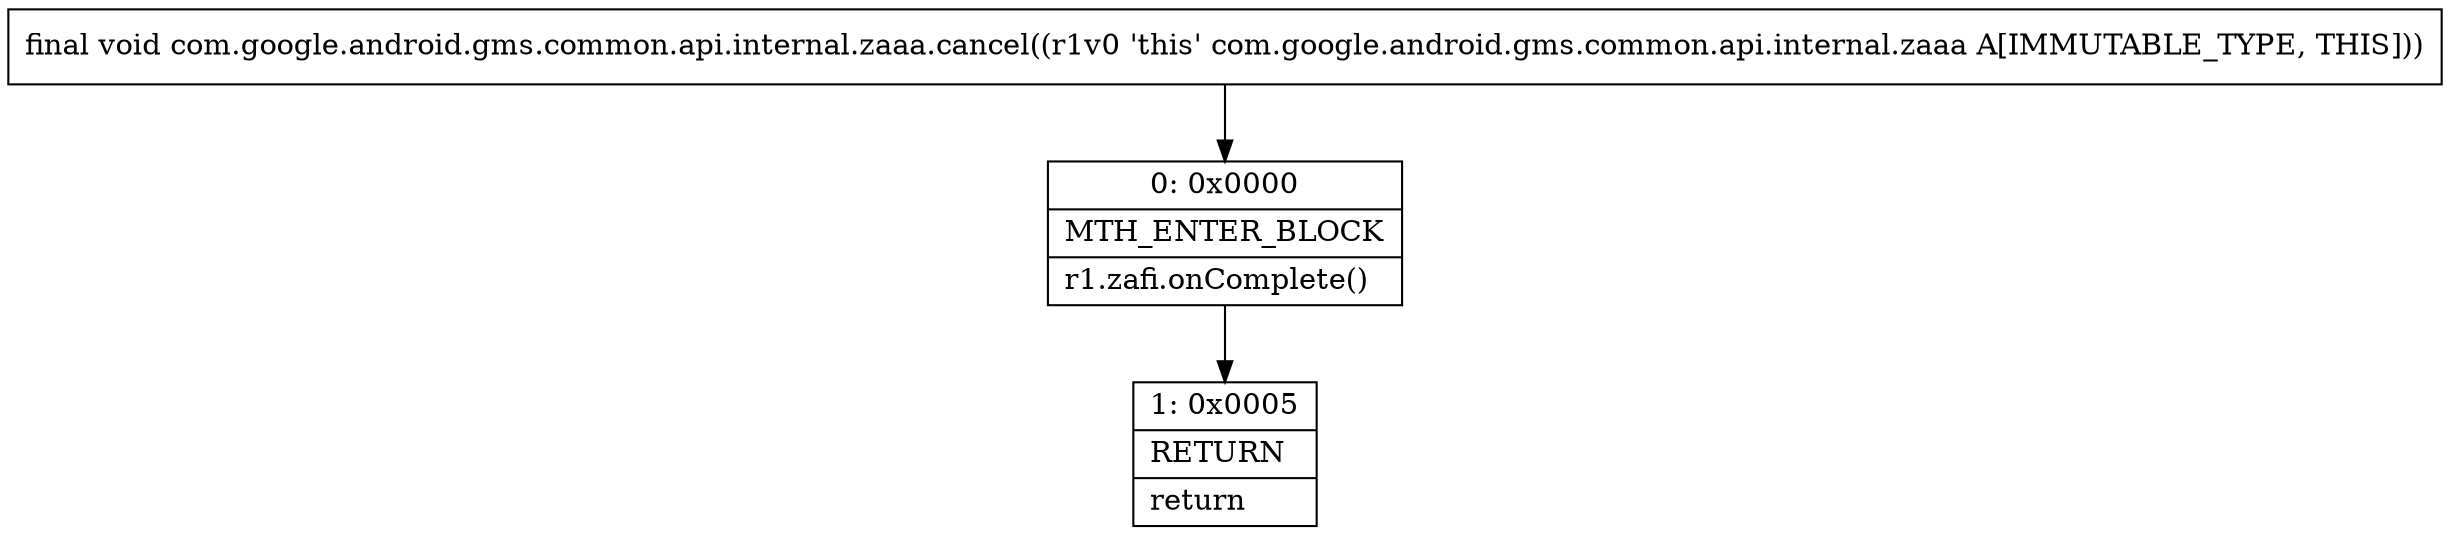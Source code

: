 digraph "CFG forcom.google.android.gms.common.api.internal.zaaa.cancel()V" {
Node_0 [shape=record,label="{0\:\ 0x0000|MTH_ENTER_BLOCK\l|r1.zafi.onComplete()\l}"];
Node_1 [shape=record,label="{1\:\ 0x0005|RETURN\l|return\l}"];
MethodNode[shape=record,label="{final void com.google.android.gms.common.api.internal.zaaa.cancel((r1v0 'this' com.google.android.gms.common.api.internal.zaaa A[IMMUTABLE_TYPE, THIS])) }"];
MethodNode -> Node_0;
Node_0 -> Node_1;
}

